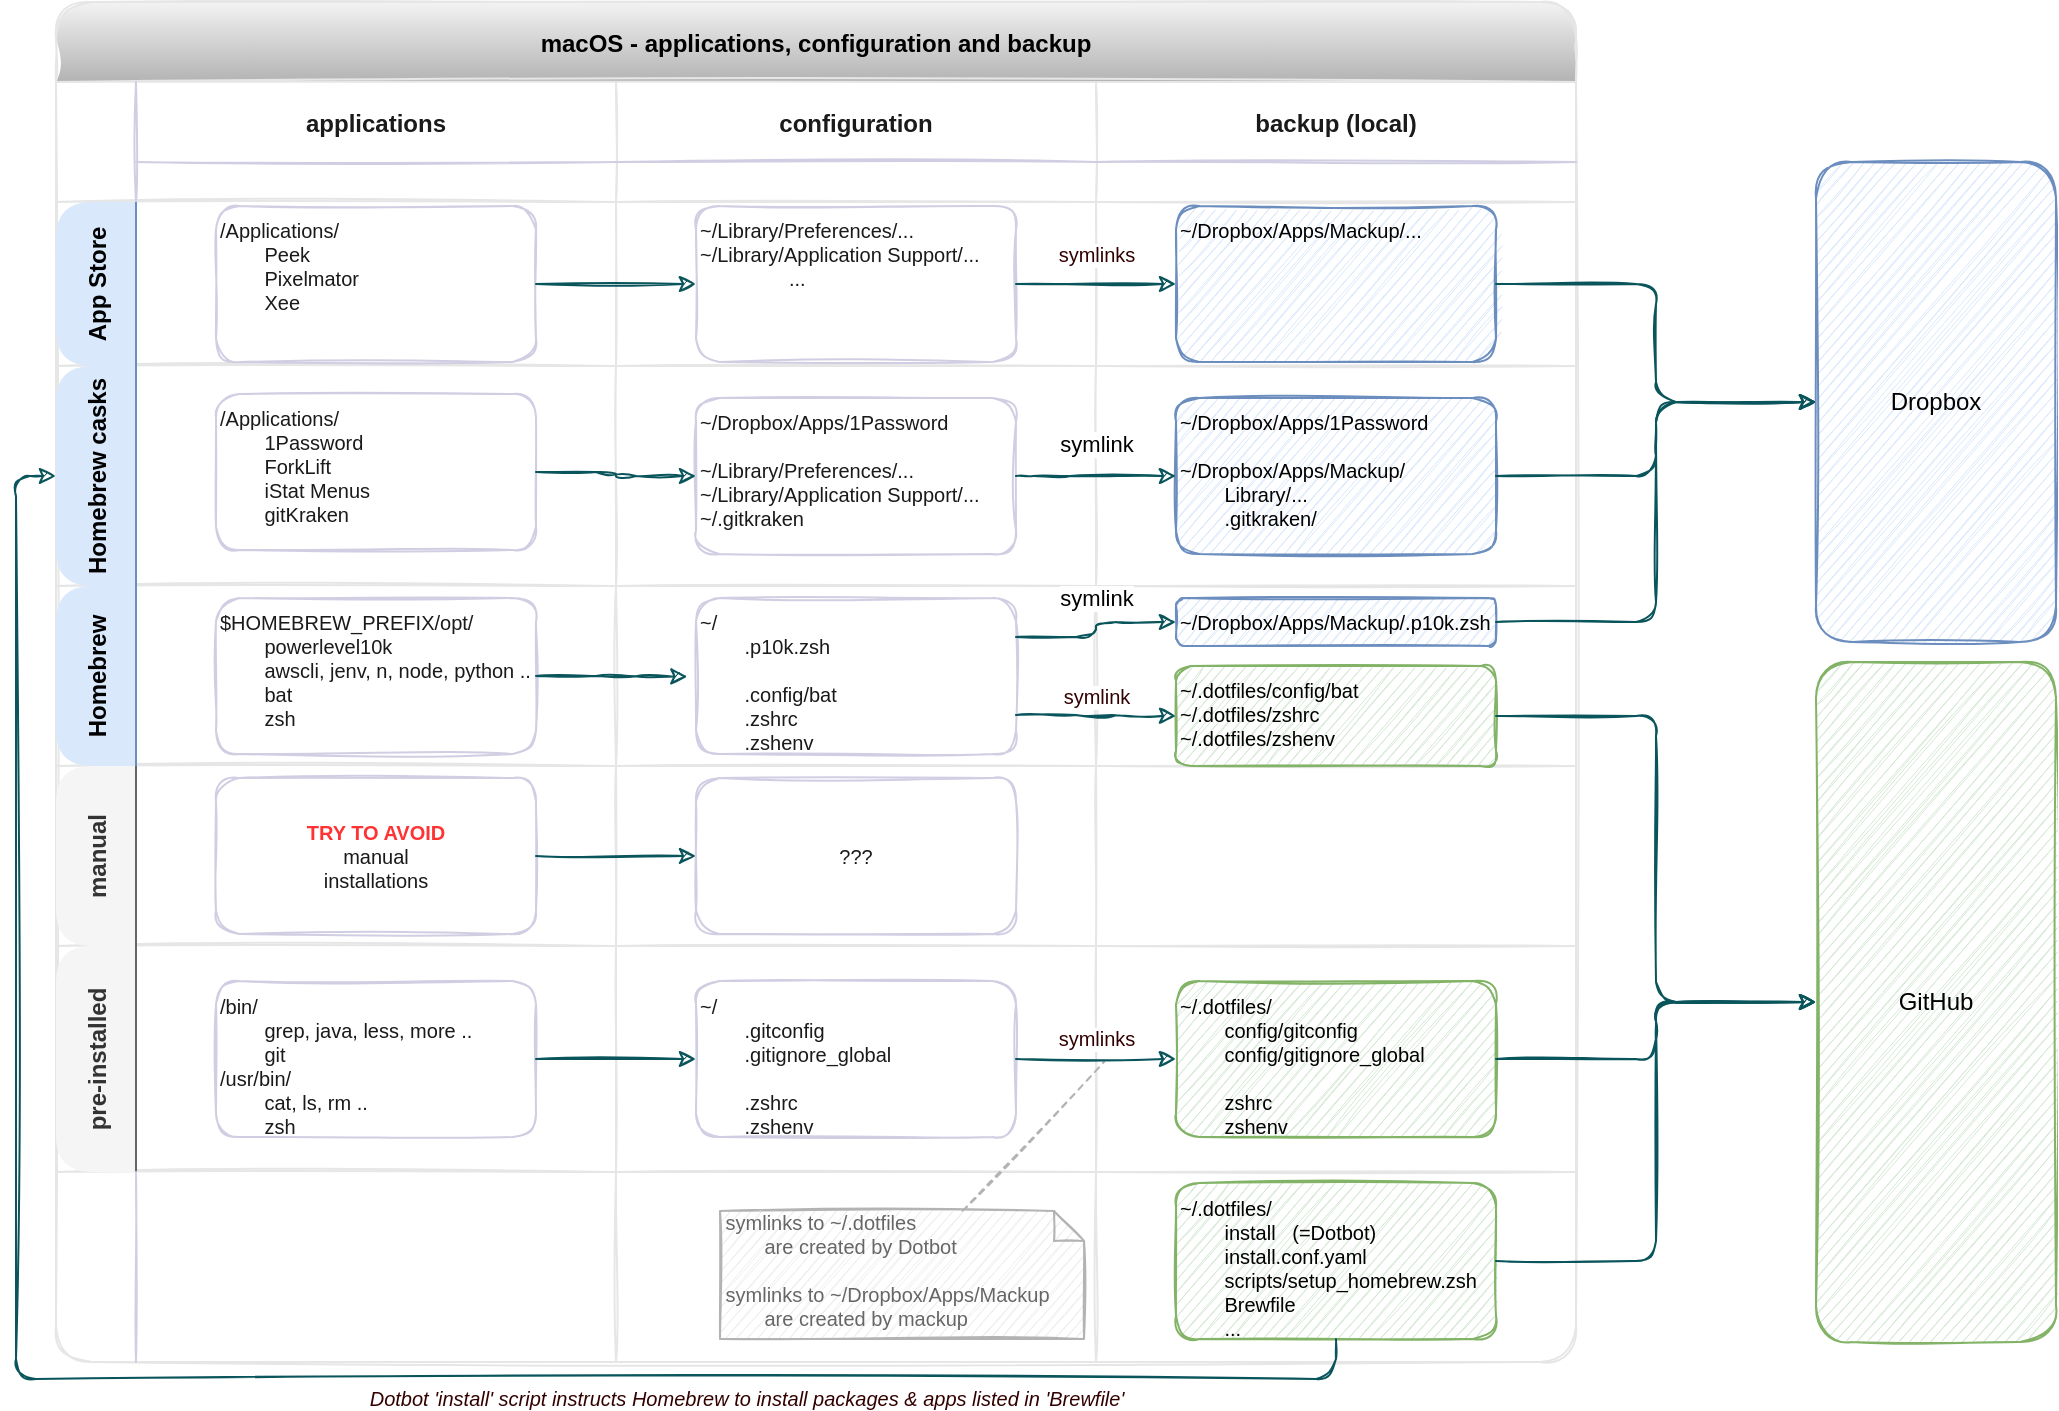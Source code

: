<mxfile version="18.0.1" type="device"><diagram id="mkQw0KybS74JzHoiIShZ" name="Page-1"><mxGraphModel dx="1106" dy="876" grid="0" gridSize="10" guides="1" tooltips="1" connect="1" arrows="1" fold="1" page="1" pageScale="1" pageWidth="1169" pageHeight="827" math="0" shadow="0"><root><mxCell id="0"/><mxCell id="1" parent="0"/><mxCell id="Do0AjVnCYzr9zYO6nnVm-5" value="macOS - applications, configuration and backup" style="shape=table;childLayout=tableLayout;startSize=40;collapsible=0;recursiveResize=0;expand=0;fontStyle=1;rounded=1;shadow=0;swimlaneLine=1;swimlaneFillColor=none;fillColor=#f5f5f5;strokeColor=#E6E6E6;sketch=1;labelBorderColor=none;gradientColor=#b3b3b3;" parent="1" vertex="1"><mxGeometry x="80" y="40" width="760.0" height="680.0" as="geometry"/></mxCell><mxCell id="Do0AjVnCYzr9zYO6nnVm-6" value="" style="shape=tableRow;horizontal=0;startSize=40;swimlaneHead=0;swimlaneBody=0;top=0;left=0;bottom=0;right=0;dropTarget=0;fillColor=none;collapsible=0;recursiveResize=0;expand=0;fontStyle=1;strokeColor=#D0CEE2;fontColor=#1A1A1A;swimlaneFillColor=none;rounded=1;shadow=0;sketch=1;" parent="Do0AjVnCYzr9zYO6nnVm-5" vertex="1"><mxGeometry y="40" width="760.0" height="60" as="geometry"/></mxCell><mxCell id="Do0AjVnCYzr9zYO6nnVm-7" value="applications" style="swimlane;swimlaneHead=0;swimlaneBody=0;fontStyle=0;connectable=0;fillColor=none;startSize=40;collapsible=0;recursiveResize=0;expand=0;fontStyle=1;strokeColor=#D0CEE2;fontColor=#1A1A1A;swimlaneFillColor=none;rounded=1;shadow=0;sketch=1;" parent="Do0AjVnCYzr9zYO6nnVm-6" vertex="1"><mxGeometry x="40" width="240" height="60" as="geometry"><mxRectangle width="240" height="60" as="alternateBounds"/></mxGeometry></mxCell><mxCell id="Do0AjVnCYzr9zYO6nnVm-8" value="configuration" style="swimlane;swimlaneHead=0;swimlaneBody=0;fontStyle=0;connectable=0;fillColor=none;startSize=40;collapsible=0;recursiveResize=0;expand=0;fontStyle=1;strokeColor=#D0CEE2;fontColor=#1A1A1A;swimlaneFillColor=none;rounded=1;shadow=0;sketch=1;" parent="Do0AjVnCYzr9zYO6nnVm-6" vertex="1"><mxGeometry x="280" width="240" height="60" as="geometry"><mxRectangle width="240" height="60" as="alternateBounds"/></mxGeometry></mxCell><mxCell id="Do0AjVnCYzr9zYO6nnVm-9" value="backup (local)" style="swimlane;swimlaneHead=0;swimlaneBody=0;fontStyle=0;connectable=0;fillColor=none;startSize=40;collapsible=0;recursiveResize=0;expand=0;fontStyle=1;strokeColor=#D0CEE2;fontColor=#1A1A1A;swimlaneFillColor=none;rounded=1;shadow=0;sketch=1;" parent="Do0AjVnCYzr9zYO6nnVm-6" vertex="1"><mxGeometry x="520" width="240" height="60" as="geometry"><mxRectangle width="240" height="60" as="alternateBounds"/></mxGeometry></mxCell><mxCell id="Do0AjVnCYzr9zYO6nnVm-10" value="App Store" style="shape=tableRow;horizontal=0;startSize=40;swimlaneHead=0;swimlaneBody=0;top=0;left=0;bottom=0;right=0;dropTarget=0;fillColor=#dae8fc;collapsible=0;recursiveResize=0;expand=0;fontStyle=1;strokeColor=#6c8ebf;swimlaneFillColor=none;rounded=1;shadow=0;sketch=0;labelBackgroundColor=none;" parent="Do0AjVnCYzr9zYO6nnVm-5" vertex="1"><mxGeometry y="100" width="760.0" height="82" as="geometry"/></mxCell><mxCell id="Do0AjVnCYzr9zYO6nnVm-11" value="" style="swimlane;swimlaneHead=0;swimlaneBody=0;fontStyle=0;connectable=0;fillColor=none;startSize=0;collapsible=0;recursiveResize=0;expand=0;fontStyle=1;align=center;verticalAlign=middle;strokeColor=#D0CEE2;fontColor=#1A1A1A;labelPosition=left;verticalLabelPosition=middle;swimlaneFillColor=none;rounded=1;shadow=0;sketch=1;" parent="Do0AjVnCYzr9zYO6nnVm-10" vertex="1"><mxGeometry x="40" width="240" height="82" as="geometry"><mxRectangle width="240" height="82" as="alternateBounds"/></mxGeometry></mxCell><mxCell id="Do0AjVnCYzr9zYO6nnVm-106" value="/Applications/&lt;br style=&quot;font-size: 10px;&quot;&gt;&lt;span style=&quot;white-space: pre; font-size: 10px;&quot;&gt;&#9;&lt;/span&gt;Peek&lt;br&gt;&lt;span style=&quot;white-space: pre;&quot;&gt;&#9;&lt;/span&gt;Pixelmator&lt;br&gt;&lt;span style=&quot;white-space: pre;&quot;&gt;&#9;&lt;/span&gt;Xee" style="rounded=1;whiteSpace=wrap;html=1;shadow=0;labelBackgroundColor=none;sketch=1;fontColor=#1A1A1A;strokeColor=#D0CEE2;fillColor=none;verticalAlign=top;align=left;fontSize=10;" parent="Do0AjVnCYzr9zYO6nnVm-11" vertex="1"><mxGeometry x="40" y="2" width="160" height="78" as="geometry"/></mxCell><mxCell id="Do0AjVnCYzr9zYO6nnVm-12" value="" style="swimlane;swimlaneHead=0;swimlaneBody=0;fontStyle=0;connectable=0;fillColor=none;startSize=0;collapsible=0;recursiveResize=0;expand=0;fontStyle=1;strokeColor=#D0CEE2;fontColor=#1A1A1A;labelPosition=left;verticalLabelPosition=top;align=right;verticalAlign=bottom;swimlaneFillColor=none;rounded=1;shadow=0;sketch=1;" parent="Do0AjVnCYzr9zYO6nnVm-10" vertex="1"><mxGeometry x="280" width="240" height="82" as="geometry"><mxRectangle width="240" height="82" as="alternateBounds"/></mxGeometry></mxCell><mxCell id="Do0AjVnCYzr9zYO6nnVm-116" value="~/Library/Preferences/...&lt;br&gt;~/Library/Application Support/...&lt;br&gt;&lt;span style=&quot;white-space: pre;&quot;&gt;&#9;&lt;/span&gt;&lt;span style=&quot;white-space: pre;&quot;&gt;&#9;&lt;/span&gt;..." style="rounded=1;whiteSpace=wrap;html=1;shadow=0;labelBackgroundColor=none;sketch=1;fontColor=#1A1A1A;strokeColor=#D0CEE2;fillColor=none;verticalAlign=top;align=left;fontSize=10;" parent="Do0AjVnCYzr9zYO6nnVm-12" vertex="1"><mxGeometry x="40" y="2" width="160" height="78" as="geometry"/></mxCell><mxCell id="Do0AjVnCYzr9zYO6nnVm-13" value="" style="swimlane;swimlaneHead=0;swimlaneBody=0;fontStyle=0;connectable=0;fillColor=none;startSize=0;collapsible=0;recursiveResize=0;expand=0;fontStyle=1;strokeColor=#D0CEE2;fontColor=#1A1A1A;labelPosition=left;verticalLabelPosition=top;align=right;verticalAlign=bottom;swimlaneFillColor=none;rounded=1;shadow=0;sketch=1;" parent="Do0AjVnCYzr9zYO6nnVm-10" vertex="1"><mxGeometry x="520" width="240" height="82" as="geometry"><mxRectangle width="240" height="82" as="alternateBounds"/></mxGeometry></mxCell><mxCell id="Do0AjVnCYzr9zYO6nnVm-157" value="~/Dropbox/Apps/Mackup/..." style="rounded=1;whiteSpace=wrap;html=1;shadow=0;labelBackgroundColor=none;sketch=1;strokeColor=#6c8ebf;fillColor=#dae8fc;verticalAlign=top;align=left;fontSize=10;" parent="Do0AjVnCYzr9zYO6nnVm-13" vertex="1"><mxGeometry x="40" y="2" width="160" height="78" as="geometry"/></mxCell><mxCell id="Do0AjVnCYzr9zYO6nnVm-165" style="edgeStyle=orthogonalEdgeStyle;rounded=1;sketch=1;orthogonalLoop=1;jettySize=auto;html=1;exitX=1;exitY=0.5;exitDx=0;exitDy=0;entryX=0;entryY=0.5;entryDx=0;entryDy=0;fontSize=10;fontColor=#1A1A1A;strokeColor=#09555B;" parent="Do0AjVnCYzr9zYO6nnVm-10" source="Do0AjVnCYzr9zYO6nnVm-106" target="Do0AjVnCYzr9zYO6nnVm-116" edge="1"><mxGeometry relative="1" as="geometry"/></mxCell><mxCell id="Do0AjVnCYzr9zYO6nnVm-177" value="symlinks" style="edgeStyle=orthogonalEdgeStyle;rounded=1;sketch=1;orthogonalLoop=1;jettySize=auto;html=1;exitX=1;exitY=0.5;exitDx=0;exitDy=0;entryX=0;entryY=0.5;entryDx=0;entryDy=0;fontSize=10;fontColor=#330000;strokeColor=#09555B;" parent="Do0AjVnCYzr9zYO6nnVm-10" source="Do0AjVnCYzr9zYO6nnVm-116" target="Do0AjVnCYzr9zYO6nnVm-157" edge="1"><mxGeometry y="15" relative="1" as="geometry"><mxPoint as="offset"/></mxGeometry></mxCell><mxCell id="Do0AjVnCYzr9zYO6nnVm-14" value="Homebrew casks" style="shape=tableRow;horizontal=0;startSize=40;swimlaneHead=0;swimlaneBody=0;top=0;left=0;bottom=0;right=0;dropTarget=0;fillColor=#dae8fc;collapsible=0;recursiveResize=0;expand=0;fontStyle=1;strokeColor=#6c8ebf;swimlaneFillColor=none;rounded=1;shadow=0;sketch=0;" parent="Do0AjVnCYzr9zYO6nnVm-5" vertex="1"><mxGeometry y="182" width="760.0" height="110" as="geometry"/></mxCell><mxCell id="Do0AjVnCYzr9zYO6nnVm-15" value="" style="swimlane;swimlaneHead=0;swimlaneBody=0;fontStyle=0;connectable=0;fillColor=none;startSize=0;collapsible=0;recursiveResize=0;expand=0;fontStyle=1;strokeColor=#D0CEE2;fontColor=#1A1A1A;labelPosition=left;verticalLabelPosition=top;align=right;verticalAlign=bottom;swimlaneFillColor=none;rounded=1;shadow=0;sketch=1;" parent="Do0AjVnCYzr9zYO6nnVm-14" vertex="1"><mxGeometry x="40" width="240" height="110" as="geometry"><mxRectangle width="240" height="110" as="alternateBounds"/></mxGeometry></mxCell><mxCell id="Do0AjVnCYzr9zYO6nnVm-102" value="" style="swimlane;swimlaneHead=0;swimlaneBody=0;fontStyle=0;connectable=0;fillColor=none;startSize=0;collapsible=0;recursiveResize=0;expand=0;fontStyle=1;align=center;verticalAlign=middle;strokeColor=#D0CEE2;fontColor=#1A1A1A;labelPosition=left;verticalLabelPosition=middle;swimlaneFillColor=none;rounded=1;shadow=0;sketch=1;" parent="Do0AjVnCYzr9zYO6nnVm-15" vertex="1"><mxGeometry y="14" width="170" height="82" as="geometry"><mxRectangle width="270" height="82" as="alternateBounds"/></mxGeometry></mxCell><mxCell id="Do0AjVnCYzr9zYO6nnVm-111" value="/Applications/&lt;br&gt;&lt;span style=&quot;white-space: pre;&quot;&gt;&#9;&lt;/span&gt;1Password&lt;br&gt;&lt;span style=&quot;white-space: pre;&quot;&gt;&#9;&lt;/span&gt;ForkLift&lt;br&gt;&lt;span style=&quot;white-space: pre;&quot;&gt;&#9;&lt;/span&gt;iStat Menus&lt;br&gt;&lt;span style=&quot;white-space: pre;&quot;&gt;&#9;&lt;/span&gt;gitKraken" style="rounded=1;whiteSpace=wrap;html=1;shadow=0;labelBackgroundColor=none;sketch=1;fontColor=#1A1A1A;strokeColor=#D0CEE2;fillColor=none;verticalAlign=top;align=left;fontSize=10;" parent="Do0AjVnCYzr9zYO6nnVm-102" vertex="1"><mxGeometry x="40" width="160" height="78" as="geometry"/></mxCell><mxCell id="Do0AjVnCYzr9zYO6nnVm-16" value="" style="swimlane;swimlaneHead=0;swimlaneBody=0;fontStyle=0;connectable=0;fillColor=none;startSize=0;collapsible=0;recursiveResize=0;expand=0;fontStyle=1;strokeColor=#D0CEE2;fontColor=#1A1A1A;labelPosition=left;verticalLabelPosition=top;align=right;verticalAlign=bottom;swimlaneFillColor=none;rounded=1;shadow=0;sketch=1;" parent="Do0AjVnCYzr9zYO6nnVm-14" vertex="1"><mxGeometry x="280" width="240" height="110" as="geometry"><mxRectangle width="240" height="110" as="alternateBounds"/></mxGeometry></mxCell><mxCell id="Do0AjVnCYzr9zYO6nnVm-153" value="~/Dropbox/Apps/1Password&lt;br&gt;&lt;br&gt;~/Library/Preferences/...&lt;br&gt;~/Library/Application Support/...&lt;br&gt;~/.gitkraken" style="rounded=1;whiteSpace=wrap;html=1;shadow=0;labelBackgroundColor=none;sketch=1;fontColor=#1A1A1A;strokeColor=#D0CEE2;fillColor=none;verticalAlign=top;align=left;fontSize=10;" parent="Do0AjVnCYzr9zYO6nnVm-16" vertex="1"><mxGeometry x="40" y="16" width="160" height="78" as="geometry"/></mxCell><mxCell id="Do0AjVnCYzr9zYO6nnVm-17" value="" style="swimlane;swimlaneHead=0;swimlaneBody=0;fontStyle=0;connectable=0;fillColor=none;startSize=0;collapsible=0;recursiveResize=0;expand=0;fontStyle=1;strokeColor=#D0CEE2;fontColor=#1A1A1A;labelPosition=left;verticalLabelPosition=top;align=right;verticalAlign=bottom;swimlaneFillColor=none;rounded=1;shadow=0;sketch=1;" parent="Do0AjVnCYzr9zYO6nnVm-14" vertex="1"><mxGeometry x="520" width="240" height="110" as="geometry"><mxRectangle width="240" height="110" as="alternateBounds"/></mxGeometry></mxCell><mxCell id="Do0AjVnCYzr9zYO6nnVm-158" value="~/Dropbox/Apps/1Password&lt;br&gt;&lt;br&gt;~/Dropbox/Apps/Mackup/&lt;br&gt;&lt;span style=&quot;white-space: pre;&quot;&gt;&#9;&lt;/span&gt;Library/...&lt;br&gt;&lt;span style=&quot;white-space: pre;&quot;&gt;&#9;&lt;/span&gt;.gitkraken/" style="rounded=1;whiteSpace=wrap;html=1;shadow=0;labelBackgroundColor=none;sketch=1;strokeColor=#6c8ebf;fillColor=#dae8fc;verticalAlign=top;align=left;fontSize=10;" parent="Do0AjVnCYzr9zYO6nnVm-17" vertex="1"><mxGeometry x="40" y="16" width="160" height="78" as="geometry"/></mxCell><mxCell id="Do0AjVnCYzr9zYO6nnVm-166" style="edgeStyle=orthogonalEdgeStyle;rounded=1;sketch=1;orthogonalLoop=1;jettySize=auto;html=1;exitX=1;exitY=0.5;exitDx=0;exitDy=0;entryX=0;entryY=0.5;entryDx=0;entryDy=0;fontSize=10;fontColor=#1A1A1A;strokeColor=#09555B;" parent="Do0AjVnCYzr9zYO6nnVm-14" source="Do0AjVnCYzr9zYO6nnVm-111" target="Do0AjVnCYzr9zYO6nnVm-153" edge="1"><mxGeometry relative="1" as="geometry"/></mxCell><mxCell id="Do0AjVnCYzr9zYO6nnVm-178" style="edgeStyle=orthogonalEdgeStyle;rounded=1;sketch=1;orthogonalLoop=1;jettySize=auto;html=1;exitX=1;exitY=0.5;exitDx=0;exitDy=0;entryX=0;entryY=0.5;entryDx=0;entryDy=0;fontSize=10;fontColor=#330000;strokeColor=#09555B;" parent="Do0AjVnCYzr9zYO6nnVm-14" source="Do0AjVnCYzr9zYO6nnVm-153" target="Do0AjVnCYzr9zYO6nnVm-158" edge="1"><mxGeometry relative="1" as="geometry"><Array as="points"><mxPoint x="497" y="55"/><mxPoint x="497" y="55"/></Array></mxGeometry></mxCell><mxCell id="OLmpWT3oe2Wdgiu4NkdU-1" value="symlink" style="edgeLabel;html=1;align=center;verticalAlign=middle;resizable=0;points=[];" parent="Do0AjVnCYzr9zYO6nnVm-178" vertex="1" connectable="0"><mxGeometry x="0.25" relative="1" as="geometry"><mxPoint x="-10" y="-16" as="offset"/></mxGeometry></mxCell><mxCell id="Do0AjVnCYzr9zYO6nnVm-43" value="Homebrew" style="shape=tableRow;horizontal=0;startSize=40;swimlaneHead=0;swimlaneBody=0;top=0;left=0;bottom=0;right=0;dropTarget=0;fillColor=#dae8fc;collapsible=0;recursiveResize=0;expand=0;fontStyle=1;strokeColor=#6c8ebf;swimlaneFillColor=none;rounded=1;shadow=0;sketch=0;" parent="Do0AjVnCYzr9zYO6nnVm-5" vertex="1"><mxGeometry y="292" width="760.0" height="90" as="geometry"/></mxCell><mxCell id="Do0AjVnCYzr9zYO6nnVm-44" style="swimlane;swimlaneHead=0;swimlaneBody=0;fontStyle=0;connectable=0;fillColor=none;startSize=0;collapsible=0;recursiveResize=0;expand=0;fontStyle=1;strokeColor=#D0CEE2;fontColor=#1A1A1A;labelPosition=left;verticalLabelPosition=top;align=right;verticalAlign=bottom;swimlaneFillColor=none;rounded=1;shadow=0;sketch=1;" parent="Do0AjVnCYzr9zYO6nnVm-43" vertex="1"><mxGeometry x="40" width="240" height="90" as="geometry"><mxRectangle width="240" height="90" as="alternateBounds"/></mxGeometry></mxCell><mxCell id="Do0AjVnCYzr9zYO6nnVm-113" value="$HOMEBREW_PREFIX/opt/&lt;br&gt;&lt;span style=&quot;white-space: pre;&quot;&gt;&#9;&lt;/span&gt;powerlevel10k&lt;br&gt;&lt;span style=&quot;white-space: pre;&quot;&gt;&#9;&lt;/span&gt;awscli, jenv, n, node, python ..&lt;br&gt;&lt;span style=&quot;white-space: pre;&quot;&gt;&#9;&lt;/span&gt;bat&lt;br&gt;&lt;span style=&quot;white-space: pre;&quot;&gt;&#9;&lt;/span&gt;zsh" style="rounded=1;whiteSpace=wrap;html=1;shadow=0;labelBackgroundColor=none;sketch=1;fontColor=#1A1A1A;strokeColor=#D0CEE2;fillColor=none;verticalAlign=top;align=left;fontSize=10;" parent="Do0AjVnCYzr9zYO6nnVm-44" vertex="1"><mxGeometry x="40" y="6" width="160" height="78" as="geometry"/></mxCell><mxCell id="Do0AjVnCYzr9zYO6nnVm-45" style="swimlane;swimlaneHead=0;swimlaneBody=0;fontStyle=0;connectable=0;fillColor=none;startSize=0;collapsible=0;recursiveResize=0;expand=0;fontStyle=1;strokeColor=#D0CEE2;fontColor=#1A1A1A;labelPosition=left;verticalLabelPosition=top;align=right;verticalAlign=bottom;swimlaneFillColor=none;rounded=1;shadow=0;sketch=1;" parent="Do0AjVnCYzr9zYO6nnVm-43" vertex="1"><mxGeometry x="280" width="240" height="90" as="geometry"><mxRectangle width="240" height="90" as="alternateBounds"/></mxGeometry></mxCell><mxCell id="Do0AjVnCYzr9zYO6nnVm-154" value="~/&lt;br&gt;&lt;span style=&quot;white-space: pre;&quot;&gt;&#9;&lt;/span&gt;.p10k.zsh&lt;br&gt;&lt;br&gt;&lt;span style=&quot;white-space: pre;&quot;&gt;&#9;&lt;/span&gt;.config/bat&lt;br&gt;&lt;span style=&quot;white-space: pre;&quot;&gt;&#9;&lt;/span&gt;.zshrc&lt;br&gt;&lt;span style=&quot;white-space: pre;&quot;&gt;&#9;&lt;/span&gt;.zshenv" style="rounded=1;whiteSpace=wrap;html=1;shadow=0;labelBackgroundColor=none;sketch=1;fontColor=#1A1A1A;strokeColor=#D0CEE2;fillColor=none;verticalAlign=top;align=left;fontSize=10;" parent="Do0AjVnCYzr9zYO6nnVm-45" vertex="1"><mxGeometry x="40" y="6" width="160" height="78" as="geometry"/></mxCell><mxCell id="Do0AjVnCYzr9zYO6nnVm-46" style="swimlane;swimlaneHead=0;swimlaneBody=0;fontStyle=0;connectable=0;fillColor=none;startSize=0;collapsible=0;recursiveResize=0;expand=0;fontStyle=1;strokeColor=#D0CEE2;fontColor=#1A1A1A;labelPosition=left;verticalLabelPosition=top;align=right;verticalAlign=bottom;swimlaneFillColor=none;rounded=1;shadow=0;sketch=1;" parent="Do0AjVnCYzr9zYO6nnVm-43" vertex="1"><mxGeometry x="520" width="240" height="90" as="geometry"><mxRectangle width="240" height="90" as="alternateBounds"/></mxGeometry></mxCell><mxCell id="Do0AjVnCYzr9zYO6nnVm-159" value="~/Dropbox/Apps/Mackup/.p10k.zsh" style="rounded=1;whiteSpace=wrap;html=1;shadow=0;labelBackgroundColor=none;sketch=1;strokeColor=#6c8ebf;fillColor=#dae8fc;verticalAlign=top;align=left;fontSize=10;" parent="Do0AjVnCYzr9zYO6nnVm-46" vertex="1"><mxGeometry x="40" y="6" width="160" height="24" as="geometry"/></mxCell><mxCell id="Do0AjVnCYzr9zYO6nnVm-163" value="~/.dotfiles/config/bat&lt;br&gt;~/.dotfiles/zshrc&lt;br&gt;~/.dotfiles/zshenv" style="rounded=1;whiteSpace=wrap;html=1;shadow=0;labelBackgroundColor=none;sketch=1;strokeColor=#82b366;fillColor=#d5e8d4;verticalAlign=top;align=left;fontSize=10;" parent="Do0AjVnCYzr9zYO6nnVm-46" vertex="1"><mxGeometry x="40" y="40" width="160" height="50" as="geometry"/></mxCell><mxCell id="Do0AjVnCYzr9zYO6nnVm-167" style="edgeStyle=orthogonalEdgeStyle;rounded=1;sketch=1;orthogonalLoop=1;jettySize=auto;html=1;exitX=1;exitY=0.5;exitDx=0;exitDy=0;entryX=-0.027;entryY=0.504;entryDx=0;entryDy=0;entryPerimeter=0;fontSize=10;fontColor=#1A1A1A;strokeColor=#09555B;" parent="Do0AjVnCYzr9zYO6nnVm-43" source="Do0AjVnCYzr9zYO6nnVm-113" target="Do0AjVnCYzr9zYO6nnVm-154" edge="1"><mxGeometry relative="1" as="geometry"/></mxCell><mxCell id="Do0AjVnCYzr9zYO6nnVm-179" style="edgeStyle=orthogonalEdgeStyle;rounded=1;sketch=1;orthogonalLoop=1;jettySize=auto;html=1;exitX=1;exitY=0.25;exitDx=0;exitDy=0;entryX=0;entryY=0.5;entryDx=0;entryDy=0;fontSize=10;fontColor=#330000;strokeColor=#09555B;" parent="Do0AjVnCYzr9zYO6nnVm-43" source="Do0AjVnCYzr9zYO6nnVm-154" target="Do0AjVnCYzr9zYO6nnVm-159" edge="1"><mxGeometry relative="1" as="geometry"/></mxCell><mxCell id="OLmpWT3oe2Wdgiu4NkdU-2" value="symlink" style="edgeLabel;html=1;align=center;verticalAlign=middle;resizable=0;points=[];" parent="Do0AjVnCYzr9zYO6nnVm-179" vertex="1" connectable="0"><mxGeometry x="0.314" y="1" relative="1" as="geometry"><mxPoint x="-10" y="-11" as="offset"/></mxGeometry></mxCell><mxCell id="Do0AjVnCYzr9zYO6nnVm-180" value="symlink" style="edgeStyle=orthogonalEdgeStyle;rounded=1;sketch=1;orthogonalLoop=1;jettySize=auto;html=1;exitX=1;exitY=0.75;exitDx=0;exitDy=0;entryX=0;entryY=0.5;entryDx=0;entryDy=0;fontSize=10;fontColor=#330000;strokeColor=#09555B;" parent="Do0AjVnCYzr9zYO6nnVm-43" source="Do0AjVnCYzr9zYO6nnVm-154" target="Do0AjVnCYzr9zYO6nnVm-163" edge="1"><mxGeometry x="-0.006" y="-10" relative="1" as="geometry"><mxPoint x="10" y="-10" as="offset"/></mxGeometry></mxCell><mxCell id="Do0AjVnCYzr9zYO6nnVm-39" value="manual" style="shape=tableRow;horizontal=0;startSize=40;swimlaneHead=0;swimlaneBody=0;top=0;left=0;bottom=0;right=0;dropTarget=0;fillColor=#f5f5f5;collapsible=0;recursiveResize=0;expand=0;fontStyle=1;strokeColor=#666666;fontColor=#333333;swimlaneFillColor=none;rounded=1;shadow=0;sketch=0;" parent="Do0AjVnCYzr9zYO6nnVm-5" vertex="1"><mxGeometry y="382" width="760.0" height="90" as="geometry"/></mxCell><mxCell id="Do0AjVnCYzr9zYO6nnVm-40" style="swimlane;swimlaneHead=0;swimlaneBody=0;fontStyle=0;connectable=0;fillColor=none;startSize=0;collapsible=0;recursiveResize=0;expand=0;fontStyle=1;strokeColor=#D0CEE2;fontColor=#1A1A1A;labelPosition=left;verticalLabelPosition=top;align=right;verticalAlign=bottom;swimlaneFillColor=none;rounded=1;shadow=0;sketch=1;" parent="Do0AjVnCYzr9zYO6nnVm-39" vertex="1"><mxGeometry x="40" width="240" height="90" as="geometry"><mxRectangle width="240" height="90" as="alternateBounds"/></mxGeometry></mxCell><mxCell id="Do0AjVnCYzr9zYO6nnVm-114" value="&lt;font color=&quot;#ff3333&quot;&gt;&lt;b&gt;TRY TO AVOID&lt;/b&gt;&lt;/font&gt;&lt;br&gt;manual&lt;br&gt;installations" style="rounded=1;whiteSpace=wrap;html=1;shadow=0;labelBackgroundColor=none;sketch=1;fontColor=#1A1A1A;strokeColor=#D0CEE2;fillColor=none;verticalAlign=middle;align=center;fontSize=10;" parent="Do0AjVnCYzr9zYO6nnVm-40" vertex="1"><mxGeometry x="40" y="6" width="160" height="78" as="geometry"/></mxCell><mxCell id="Do0AjVnCYzr9zYO6nnVm-41" style="swimlane;swimlaneHead=0;swimlaneBody=0;fontStyle=0;connectable=0;fillColor=none;startSize=0;collapsible=0;recursiveResize=0;expand=0;fontStyle=1;strokeColor=#D0CEE2;fontColor=#1A1A1A;labelPosition=left;verticalLabelPosition=top;align=right;verticalAlign=bottom;swimlaneFillColor=none;rounded=1;shadow=0;sketch=1;" parent="Do0AjVnCYzr9zYO6nnVm-39" vertex="1"><mxGeometry x="280" width="240" height="90" as="geometry"><mxRectangle width="240" height="90" as="alternateBounds"/></mxGeometry></mxCell><mxCell id="Do0AjVnCYzr9zYO6nnVm-155" value="???" style="rounded=1;whiteSpace=wrap;html=1;shadow=0;labelBackgroundColor=none;sketch=1;fontColor=#1A1A1A;strokeColor=#D0CEE2;fillColor=none;verticalAlign=middle;align=center;fontSize=10;" parent="Do0AjVnCYzr9zYO6nnVm-41" vertex="1"><mxGeometry x="40" y="6" width="160" height="78" as="geometry"/></mxCell><mxCell id="Do0AjVnCYzr9zYO6nnVm-42" style="swimlane;swimlaneHead=0;swimlaneBody=0;fontStyle=0;connectable=0;fillColor=none;startSize=0;collapsible=0;recursiveResize=0;expand=0;fontStyle=1;strokeColor=#D0CEE2;fontColor=#1A1A1A;labelPosition=left;verticalLabelPosition=top;align=right;verticalAlign=bottom;swimlaneFillColor=none;rounded=1;shadow=0;sketch=1;" parent="Do0AjVnCYzr9zYO6nnVm-39" vertex="1"><mxGeometry x="520" width="240" height="90" as="geometry"><mxRectangle width="240" height="90" as="alternateBounds"/></mxGeometry></mxCell><mxCell id="Do0AjVnCYzr9zYO6nnVm-169" style="edgeStyle=orthogonalEdgeStyle;rounded=1;sketch=1;orthogonalLoop=1;jettySize=auto;html=1;exitX=1;exitY=0.5;exitDx=0;exitDy=0;entryX=0;entryY=0.5;entryDx=0;entryDy=0;fontSize=10;fontColor=#1A1A1A;strokeColor=#09555B;" parent="Do0AjVnCYzr9zYO6nnVm-39" source="Do0AjVnCYzr9zYO6nnVm-114" target="Do0AjVnCYzr9zYO6nnVm-155" edge="1"><mxGeometry relative="1" as="geometry"/></mxCell><mxCell id="Do0AjVnCYzr9zYO6nnVm-35" value="pre-installed" style="shape=tableRow;horizontal=0;startSize=40;swimlaneHead=0;swimlaneBody=0;top=0;left=0;bottom=0;right=0;dropTarget=0;fillColor=#f5f5f5;collapsible=0;recursiveResize=0;expand=0;fontStyle=1;strokeColor=#666666;fontColor=#333333;swimlaneFillColor=none;rounded=1;shadow=0;sketch=0;" parent="Do0AjVnCYzr9zYO6nnVm-5" vertex="1"><mxGeometry y="472" width="760.0" height="113" as="geometry"/></mxCell><mxCell id="Do0AjVnCYzr9zYO6nnVm-36" style="swimlane;swimlaneHead=0;swimlaneBody=0;fontStyle=0;connectable=0;fillColor=none;startSize=0;collapsible=0;recursiveResize=0;expand=0;fontStyle=1;strokeColor=#D0CEE2;fontColor=#1A1A1A;labelPosition=left;verticalLabelPosition=top;align=right;verticalAlign=bottom;swimlaneFillColor=none;rounded=1;shadow=0;sketch=1;" parent="Do0AjVnCYzr9zYO6nnVm-35" vertex="1"><mxGeometry x="40" width="240" height="113" as="geometry"><mxRectangle width="240" height="113" as="alternateBounds"/></mxGeometry></mxCell><mxCell id="Do0AjVnCYzr9zYO6nnVm-115" value="/bin/&lt;br&gt;&lt;span style=&quot;white-space: pre;&quot;&gt;&#9;&lt;/span&gt;grep, java, less, more ..&lt;br&gt;&lt;span style=&quot;white-space: pre;&quot;&gt;&#9;&lt;/span&gt;git&lt;br&gt;/usr/bin/&lt;br&gt;&lt;span style=&quot;white-space: pre;&quot;&gt;&#9;&lt;/span&gt;cat, ls, rm ..&lt;br&gt;&lt;span style=&quot;white-space: pre;&quot;&gt;&#9;&lt;/span&gt;zsh" style="rounded=1;whiteSpace=wrap;html=1;shadow=0;labelBackgroundColor=none;sketch=1;fontColor=#1A1A1A;strokeColor=#D0CEE2;fillColor=none;verticalAlign=top;align=left;fontSize=10;" parent="Do0AjVnCYzr9zYO6nnVm-36" vertex="1"><mxGeometry x="40" y="17.5" width="160" height="78" as="geometry"/></mxCell><mxCell id="Do0AjVnCYzr9zYO6nnVm-185" value="" style="rounded=0;endArrow=none;dashed=1;html=1;sketch=1;fontSize=10;fontColor=#FF3333;strokeColor=#B3B3B3;" parent="Do0AjVnCYzr9zYO6nnVm-36" source="Do0AjVnCYzr9zYO6nnVm-183" edge="1"><mxGeometry relative="1" as="geometry"><mxPoint x="484" y="58" as="targetPoint"/></mxGeometry></mxCell><mxCell id="Do0AjVnCYzr9zYO6nnVm-37" style="swimlane;swimlaneHead=0;swimlaneBody=0;fontStyle=0;connectable=0;fillColor=none;startSize=0;collapsible=0;recursiveResize=0;expand=0;fontStyle=1;strokeColor=#D0CEE2;fontColor=#1A1A1A;labelPosition=left;verticalLabelPosition=top;align=right;verticalAlign=bottom;swimlaneFillColor=none;rounded=1;shadow=0;sketch=1;" parent="Do0AjVnCYzr9zYO6nnVm-35" vertex="1"><mxGeometry x="280" width="240" height="113" as="geometry"><mxRectangle width="240" height="113" as="alternateBounds"/></mxGeometry></mxCell><mxCell id="Do0AjVnCYzr9zYO6nnVm-156" value="~/&lt;br&gt;&lt;span style=&quot;white-space: pre;&quot;&gt;&#9;&lt;/span&gt;.gitconfig&lt;br&gt;&lt;span style=&quot;white-space: pre;&quot;&gt;&#9;&lt;/span&gt;.gitignore_global&lt;br&gt;&lt;br&gt;&lt;span style=&quot;white-space: pre;&quot;&gt;&#9;&lt;/span&gt;.zshrc&lt;br&gt;&lt;span style=&quot;white-space: pre;&quot;&gt;&#9;&lt;/span&gt;.zshenv" style="rounded=1;whiteSpace=wrap;html=1;shadow=0;labelBackgroundColor=none;sketch=1;fontColor=#1A1A1A;strokeColor=#D0CEE2;fillColor=none;verticalAlign=top;align=left;fontSize=10;" parent="Do0AjVnCYzr9zYO6nnVm-37" vertex="1"><mxGeometry x="40" y="17.5" width="160" height="78" as="geometry"/></mxCell><mxCell id="Do0AjVnCYzr9zYO6nnVm-38" style="swimlane;swimlaneHead=0;swimlaneBody=0;fontStyle=0;connectable=0;fillColor=none;startSize=0;collapsible=0;recursiveResize=0;expand=0;fontStyle=1;strokeColor=#D0CEE2;fontColor=#1A1A1A;labelPosition=left;verticalLabelPosition=top;align=right;verticalAlign=bottom;swimlaneFillColor=none;rounded=1;shadow=0;sketch=1;" parent="Do0AjVnCYzr9zYO6nnVm-35" vertex="1"><mxGeometry x="520" width="240" height="113" as="geometry"><mxRectangle width="240" height="113" as="alternateBounds"/></mxGeometry></mxCell><mxCell id="Do0AjVnCYzr9zYO6nnVm-161" value="~/.dotfiles/&lt;br&gt;&lt;span style=&quot;white-space: pre;&quot;&gt;&#9;&lt;/span&gt;config/gitconfig&lt;br&gt;&lt;span style=&quot;white-space: pre;&quot;&gt;&#9;&lt;/span&gt;config/gitignore_global&lt;br&gt;&lt;br&gt;&lt;span style=&quot;white-space: pre;&quot;&gt;&#9;&lt;/span&gt;zshrc&lt;br&gt;&lt;span style=&quot;white-space: pre;&quot;&gt;&#9;&lt;/span&gt;zshenv" style="rounded=1;whiteSpace=wrap;html=1;shadow=0;labelBackgroundColor=none;sketch=1;strokeColor=#82b366;fillColor=#d5e8d4;verticalAlign=top;align=left;fontSize=10;" parent="Do0AjVnCYzr9zYO6nnVm-38" vertex="1"><mxGeometry x="40" y="17.5" width="160" height="78" as="geometry"/></mxCell><mxCell id="Do0AjVnCYzr9zYO6nnVm-168" style="edgeStyle=orthogonalEdgeStyle;rounded=1;sketch=1;orthogonalLoop=1;jettySize=auto;html=1;exitX=1;exitY=0.5;exitDx=0;exitDy=0;entryX=0;entryY=0.5;entryDx=0;entryDy=0;fontSize=10;fontColor=#1A1A1A;strokeColor=#09555B;" parent="Do0AjVnCYzr9zYO6nnVm-35" source="Do0AjVnCYzr9zYO6nnVm-115" target="Do0AjVnCYzr9zYO6nnVm-156" edge="1"><mxGeometry relative="1" as="geometry"/></mxCell><mxCell id="Do0AjVnCYzr9zYO6nnVm-181" style="edgeStyle=orthogonalEdgeStyle;rounded=1;sketch=1;orthogonalLoop=1;jettySize=auto;html=1;exitX=1;exitY=0.5;exitDx=0;exitDy=0;entryX=0;entryY=0.5;entryDx=0;entryDy=0;fontSize=10;fontColor=#330000;strokeColor=#09555B;" parent="Do0AjVnCYzr9zYO6nnVm-35" source="Do0AjVnCYzr9zYO6nnVm-156" target="Do0AjVnCYzr9zYO6nnVm-161" edge="1"><mxGeometry relative="1" as="geometry"/></mxCell><mxCell id="Do0AjVnCYzr9zYO6nnVm-182" value="&lt;span style=&quot;color: rgb(51, 0, 0);&quot;&gt;symlinks&lt;/span&gt;" style="edgeLabel;html=1;align=center;verticalAlign=middle;resizable=0;points=[];fontSize=10;fontColor=#FF3333;" parent="Do0AjVnCYzr9zYO6nnVm-181" vertex="1" connectable="0"><mxGeometry x="0.03" y="-1" relative="1" as="geometry"><mxPoint x="-1" y="-12" as="offset"/></mxGeometry></mxCell><mxCell id="Do0AjVnCYzr9zYO6nnVm-31" style="shape=tableRow;horizontal=0;startSize=40;swimlaneHead=0;swimlaneBody=0;top=0;left=0;bottom=0;right=0;dropTarget=0;fillColor=none;collapsible=0;recursiveResize=0;expand=0;fontStyle=1;strokeColor=#D0CEE2;fontColor=#1A1A1A;swimlaneFillColor=none;rounded=1;shadow=0;sketch=1;" parent="Do0AjVnCYzr9zYO6nnVm-5" vertex="1"><mxGeometry y="585" width="760.0" height="95" as="geometry"/></mxCell><mxCell id="Do0AjVnCYzr9zYO6nnVm-32" style="swimlane;swimlaneHead=0;swimlaneBody=0;fontStyle=0;connectable=0;fillColor=none;startSize=0;collapsible=0;recursiveResize=0;expand=0;fontStyle=1;strokeColor=#D0CEE2;fontColor=#1A1A1A;labelPosition=left;verticalLabelPosition=top;align=right;verticalAlign=bottom;swimlaneFillColor=none;rounded=1;shadow=0;sketch=1;" parent="Do0AjVnCYzr9zYO6nnVm-31" vertex="1"><mxGeometry x="40" width="240" height="95" as="geometry"><mxRectangle width="240" height="95" as="alternateBounds"/></mxGeometry></mxCell><mxCell id="Do0AjVnCYzr9zYO6nnVm-33" style="swimlane;swimlaneHead=0;swimlaneBody=0;fontStyle=0;connectable=0;fillColor=none;startSize=0;collapsible=0;recursiveResize=0;expand=0;fontStyle=1;strokeColor=#D0CEE2;fontColor=#1A1A1A;labelPosition=left;verticalLabelPosition=top;align=right;verticalAlign=bottom;swimlaneFillColor=none;rounded=1;shadow=0;sketch=1;" parent="Do0AjVnCYzr9zYO6nnVm-31" vertex="1"><mxGeometry x="280" width="240" height="95" as="geometry"><mxRectangle width="240" height="95" as="alternateBounds"/></mxGeometry></mxCell><mxCell id="Do0AjVnCYzr9zYO6nnVm-183" value="&amp;nbsp;symlinks to ~/.dotfiles&lt;br&gt;&lt;span style=&quot;white-space: pre;&quot;&gt;&#9;&lt;/span&gt;are created by Dotbot&lt;br&gt;&lt;br&gt;&amp;nbsp;symlinks to ~/Dropbox/Apps/Mackup&lt;br&gt;&lt;span style=&quot;white-space: pre;&quot;&gt;&#9;&lt;/span&gt;are created by mackup" style="shape=note;size=15;spacingLeft=5;html=1;overflow=fill;whiteSpace=wrap;rounded=1;shadow=0;labelBackgroundColor=none;labelBorderColor=none;sketch=1;fontSize=10;strokeColor=#B3B3B3;fillColor=#eeeeee;align=left;fontColor=#666666;" parent="Do0AjVnCYzr9zYO6nnVm-33" vertex="1"><mxGeometry x="52" y="19.5" width="182" height="64" as="geometry"/></mxCell><mxCell id="Do0AjVnCYzr9zYO6nnVm-34" style="swimlane;swimlaneHead=0;swimlaneBody=0;fontStyle=0;connectable=0;fillColor=none;startSize=0;collapsible=0;recursiveResize=0;expand=0;fontStyle=1;strokeColor=#D0CEE2;fontColor=#1A1A1A;labelPosition=left;verticalLabelPosition=top;align=right;verticalAlign=bottom;swimlaneFillColor=none;rounded=1;shadow=0;sketch=1;" parent="Do0AjVnCYzr9zYO6nnVm-31" vertex="1"><mxGeometry x="520" width="240" height="95" as="geometry"><mxRectangle width="240" height="95" as="alternateBounds"/></mxGeometry></mxCell><mxCell id="Do0AjVnCYzr9zYO6nnVm-162" value="~/.dotfiles/&lt;br&gt;&lt;span style=&quot;white-space: pre;&quot;&gt;&#9;&lt;/span&gt;install&amp;nbsp; &amp;nbsp;(=Dotbot)&lt;br&gt;&lt;span style=&quot;white-space: pre;&quot;&gt;&#9;&lt;/span&gt;install.conf.yaml&lt;br&gt;&lt;span style=&quot;white-space: pre;&quot;&gt;&#9;&lt;/span&gt;scripts/setup_homebrew.zsh&lt;br&gt;&lt;span style=&quot;white-space: pre;&quot;&gt;&#9;&lt;/span&gt;Brewfile&lt;br&gt;&lt;span style=&quot;white-space: pre;&quot;&gt;&#9;&lt;/span&gt;..." style="rounded=1;whiteSpace=wrap;html=1;shadow=0;labelBackgroundColor=none;sketch=1;strokeColor=#82b366;fillColor=#d5e8d4;verticalAlign=top;align=left;fontSize=10;" parent="Do0AjVnCYzr9zYO6nnVm-34" vertex="1"><mxGeometry x="40" y="5.5" width="160" height="78" as="geometry"/></mxCell><mxCell id="Do0AjVnCYzr9zYO6nnVm-176" value="Dotbot 'install' script instructs Homebrew to install packages &amp;amp; apps listed in 'Brewfile'" style="edgeStyle=orthogonalEdgeStyle;rounded=1;sketch=1;orthogonalLoop=1;jettySize=auto;html=1;exitX=0.5;exitY=1;exitDx=0;exitDy=0;entryX=0;entryY=0.5;entryDx=0;entryDy=0;fontSize=10;fontColor=#330000;strokeColor=#09555B;align=center;fontStyle=2" parent="Do0AjVnCYzr9zYO6nnVm-5" source="Do0AjVnCYzr9zYO6nnVm-162" target="Do0AjVnCYzr9zYO6nnVm-14" edge="1"><mxGeometry x="-0.453" y="9" relative="1" as="geometry"><mxPoint as="offset"/></mxGeometry></mxCell><mxCell id="Do0AjVnCYzr9zYO6nnVm-94" value="Dropbox" style="rounded=1;whiteSpace=wrap;html=1;strokeColor=#6c8ebf;fillColor=#dae8fc;swimlaneFillColor=none;shadow=0;sketch=1;" parent="1" vertex="1"><mxGeometry x="960" y="120" width="120" height="240" as="geometry"/></mxCell><mxCell id="Do0AjVnCYzr9zYO6nnVm-95" value="GitHub" style="rounded=1;whiteSpace=wrap;html=1;strokeColor=#82b366;fillColor=#d5e8d4;swimlaneFillColor=none;shadow=0;sketch=1;" parent="1" vertex="1"><mxGeometry x="960" y="370" width="120" height="340" as="geometry"/></mxCell><mxCell id="Do0AjVnCYzr9zYO6nnVm-170" style="edgeStyle=orthogonalEdgeStyle;rounded=1;sketch=1;orthogonalLoop=1;jettySize=auto;html=1;exitX=1;exitY=0.5;exitDx=0;exitDy=0;fontSize=10;fontColor=#1A1A1A;strokeColor=#09555B;entryX=0;entryY=0.5;entryDx=0;entryDy=0;" parent="1" source="Do0AjVnCYzr9zYO6nnVm-159" target="Do0AjVnCYzr9zYO6nnVm-94" edge="1"><mxGeometry relative="1" as="geometry"><mxPoint x="930" y="260" as="targetPoint"/></mxGeometry></mxCell><mxCell id="Do0AjVnCYzr9zYO6nnVm-171" style="edgeStyle=orthogonalEdgeStyle;rounded=1;sketch=1;orthogonalLoop=1;jettySize=auto;html=1;exitX=1;exitY=0.5;exitDx=0;exitDy=0;fontSize=10;fontColor=#1A1A1A;strokeColor=#09555B;" parent="1" source="Do0AjVnCYzr9zYO6nnVm-158" target="Do0AjVnCYzr9zYO6nnVm-94" edge="1"><mxGeometry relative="1" as="geometry"/></mxCell><mxCell id="Do0AjVnCYzr9zYO6nnVm-172" style="edgeStyle=orthogonalEdgeStyle;rounded=1;sketch=1;orthogonalLoop=1;jettySize=auto;html=1;exitX=1;exitY=0.5;exitDx=0;exitDy=0;fontSize=10;fontColor=#1A1A1A;strokeColor=#09555B;" parent="1" source="Do0AjVnCYzr9zYO6nnVm-157" target="Do0AjVnCYzr9zYO6nnVm-94" edge="1"><mxGeometry relative="1" as="geometry"/></mxCell><mxCell id="Do0AjVnCYzr9zYO6nnVm-173" style="edgeStyle=orthogonalEdgeStyle;rounded=1;sketch=1;orthogonalLoop=1;jettySize=auto;html=1;exitX=1;exitY=0.5;exitDx=0;exitDy=0;entryX=0;entryY=0.5;entryDx=0;entryDy=0;fontSize=10;fontColor=#1A1A1A;strokeColor=#09555B;" parent="1" source="Do0AjVnCYzr9zYO6nnVm-163" target="Do0AjVnCYzr9zYO6nnVm-95" edge="1"><mxGeometry relative="1" as="geometry"/></mxCell><mxCell id="Do0AjVnCYzr9zYO6nnVm-174" style="edgeStyle=orthogonalEdgeStyle;rounded=1;sketch=1;orthogonalLoop=1;jettySize=auto;html=1;exitX=1;exitY=0.5;exitDx=0;exitDy=0;fontSize=10;fontColor=#1A1A1A;strokeColor=#09555B;" parent="1" source="Do0AjVnCYzr9zYO6nnVm-161" edge="1"><mxGeometry relative="1" as="geometry"><mxPoint x="960" y="540" as="targetPoint"/></mxGeometry></mxCell><mxCell id="Do0AjVnCYzr9zYO6nnVm-175" style="edgeStyle=orthogonalEdgeStyle;rounded=1;sketch=1;orthogonalLoop=1;jettySize=auto;html=1;exitX=1;exitY=0.5;exitDx=0;exitDy=0;fontSize=10;fontColor=#1A1A1A;strokeColor=#09555B;" parent="1" source="Do0AjVnCYzr9zYO6nnVm-162" edge="1"><mxGeometry relative="1" as="geometry"><mxPoint x="960" y="540" as="targetPoint"/><Array as="points"><mxPoint x="880" y="669"/><mxPoint x="880" y="540"/></Array></mxGeometry></mxCell></root></mxGraphModel></diagram></mxfile>
